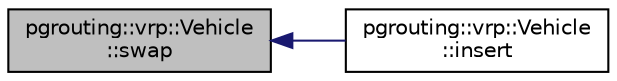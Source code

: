 digraph "pgrouting::vrp::Vehicle::swap"
{
  edge [fontname="Helvetica",fontsize="10",labelfontname="Helvetica",labelfontsize="10"];
  node [fontname="Helvetica",fontsize="10",shape=record];
  rankdir="LR";
  Node1 [label="pgrouting::vrp::Vehicle\l::swap",height=0.2,width=0.4,color="black", fillcolor="grey75", style="filled" fontcolor="black"];
  Node1 -> Node2 [dir="back",color="midnightblue",fontsize="10",style="solid",fontname="Helvetica"];
  Node2 [label="pgrouting::vrp::Vehicle\l::insert",height=0.2,width=0.4,color="black", fillcolor="white", style="filled",URL="$classpgrouting_1_1vrp_1_1Vehicle.html#aa22d65f920e996e3497bff86876b181f",tooltip="Insert node in best position of the position_limits. "];
}
